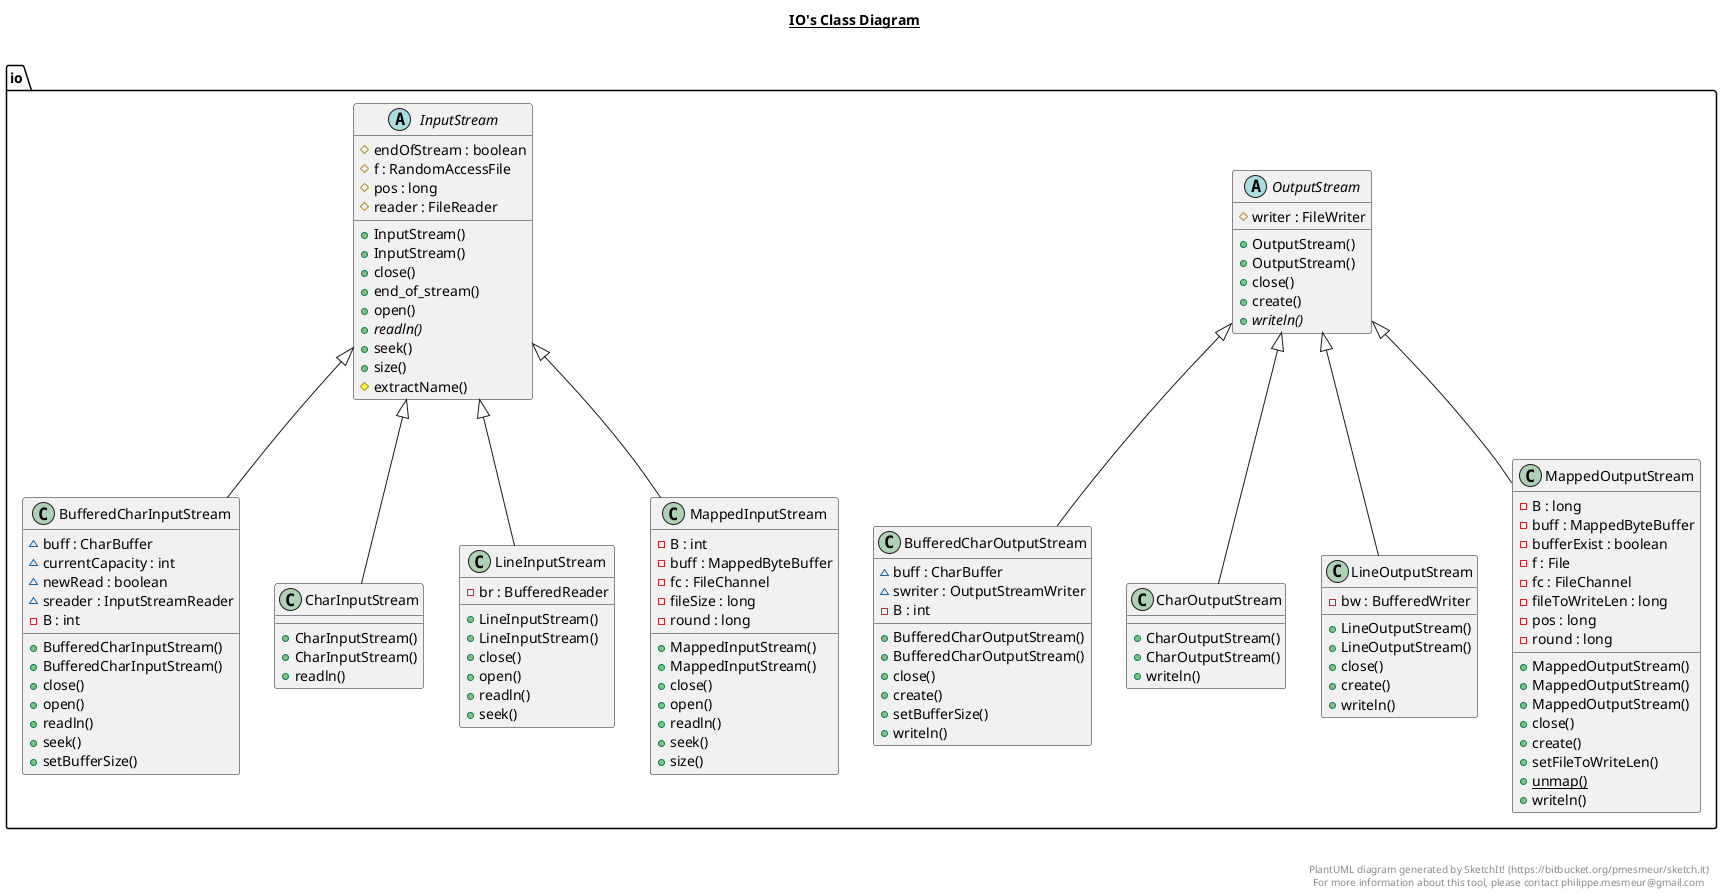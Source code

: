 @startuml

title __IO's Class Diagram__\n

  namespace io {
    class io.BufferedCharInputStream {
        ~ buff : CharBuffer
        ~ currentCapacity : int
        ~ newRead : boolean
        ~ sreader : InputStreamReader
        - B : int
        + BufferedCharInputStream()
        + BufferedCharInputStream()
        + close()
        + open()
        + readln()
        + seek()
        + setBufferSize()
    }
  }
  

  namespace io {
    class io.BufferedCharOutputStream {
        ~ buff : CharBuffer
        ~ swriter : OutputStreamWriter
        - B : int
        + BufferedCharOutputStream()
        + BufferedCharOutputStream()
        + close()
        + create()
        + setBufferSize()
        + writeln()
    }
  }
  

  namespace io {
    class io.CharInputStream {
        + CharInputStream()
        + CharInputStream()
        + readln()
    }
  }
  

  namespace io {
    class io.CharOutputStream {
        + CharOutputStream()
        + CharOutputStream()
        + writeln()
    }
  }
  

  namespace io {
    abstract class io.InputStream {
        # endOfStream : boolean
        # f : RandomAccessFile
        # pos : long
        # reader : FileReader
        + InputStream()
        + InputStream()
        + close()
        + end_of_stream()
        + open()
        {abstract} + readln()
        + seek()
        + size()
        # extractName()
    }
  }
  

  namespace io {
    class io.LineInputStream {
        - br : BufferedReader
        + LineInputStream()
        + LineInputStream()
        + close()
        + open()
        + readln()
        + seek()
    }
  }
  

  namespace io {
    class io.LineOutputStream {
        - bw : BufferedWriter
        + LineOutputStream()
        + LineOutputStream()
        + close()
        + create()
        + writeln()
    }
  }
  

  namespace io {
    class io.MappedInputStream {
        - B : int
        - buff : MappedByteBuffer
        - fc : FileChannel
        - fileSize : long
        - round : long
        + MappedInputStream()
        + MappedInputStream()
        + close()
        + open()
        + readln()
        + seek()
        + size()
    }
  }
  

  namespace io {
    class io.MappedOutputStream {
        - B : long
        - buff : MappedByteBuffer
        - bufferExist : boolean
        - f : File
        - fc : FileChannel
        - fileToWriteLen : long
        - pos : long
        - round : long
        + MappedOutputStream()
        + MappedOutputStream()
        + MappedOutputStream()
        + close()
        + create()
        + setFileToWriteLen()
        {static} + unmap()
        + writeln()
    }
  }
  

  namespace io {
    abstract class io.OutputStream {
        # writer : FileWriter
        + OutputStream()
        + OutputStream()
        + close()
        + create()
        {abstract} + writeln()
    }
  }
  

  io.BufferedCharInputStream -up-|> io.InputStream
  io.BufferedCharOutputStream -up-|> io.OutputStream
  io.CharInputStream -up-|> io.InputStream
  io.CharOutputStream -up-|> io.OutputStream
  io.LineInputStream -up-|> io.InputStream
  io.LineOutputStream -up-|> io.OutputStream
  io.MappedInputStream -up-|> io.InputStream
  io.MappedOutputStream -up-|> io.OutputStream


right footer


PlantUML diagram generated by SketchIt! (https://bitbucket.org/pmesmeur/sketch.it)
For more information about this tool, please contact philippe.mesmeur@gmail.com
endfooter

@enduml
